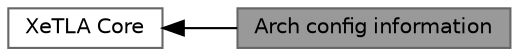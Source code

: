 digraph "Arch config information"
{
 // LATEX_PDF_SIZE
  bgcolor="transparent";
  edge [fontname=Helvetica,fontsize=10,labelfontname=Helvetica,labelfontsize=10];
  node [fontname=Helvetica,fontsize=10,shape=box,height=0.2,width=0.4];
  rankdir=LR;
  Node2 [id="Node000002",label="XeTLA Core",height=0.2,width=0.4,color="grey40", fillcolor="white", style="filled",URL="$group__xetla__core.html",tooltip="This is a low-level API wrapper for ESIMD."];
  Node1 [id="Node000001",label="Arch config information",height=0.2,width=0.4,color="gray40", fillcolor="grey60", style="filled", fontcolor="black",tooltip="Defines some hardware arch related information, mainly used to do HW limitation check."];
  Node2->Node1 [shape=plaintext, dir="back", style="solid"];
}
